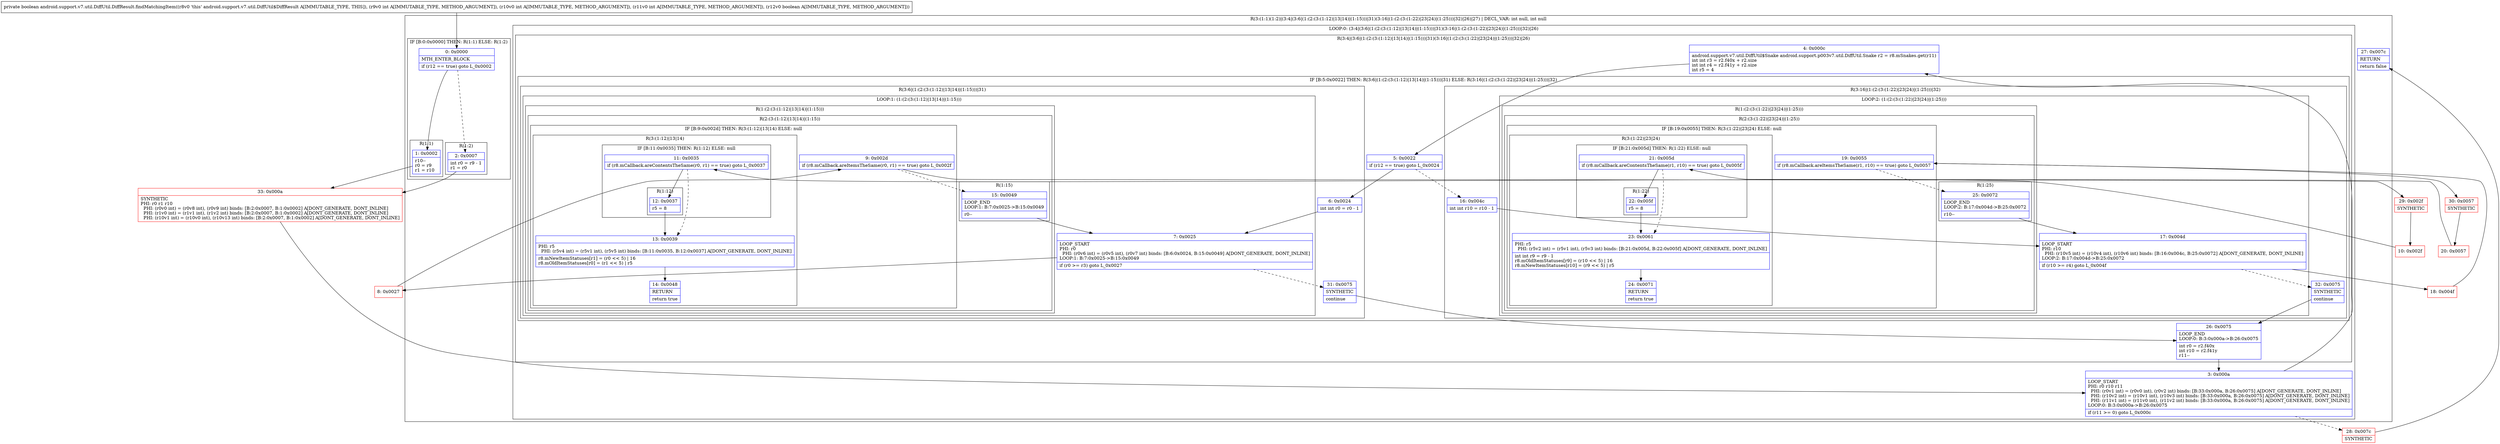 digraph "CFG forandroid.support.v7.util.DiffUtil.DiffResult.findMatchingItem(IIIZ)Z" {
subgraph cluster_Region_1192527666 {
label = "R(3:(1:1)(1:2)|(3:4|(3:6|(1:(2:(3:(1:12)|13|14)|(1:15)))|31)(3:16|(1:(2:(3:(1:22)|23|24)|(1:25)))|32)|26)|27) | DECL_VAR: int null, int null\l";
node [shape=record,color=blue];
subgraph cluster_IfRegion_1172966587 {
label = "IF [B:0:0x0000] THEN: R(1:1) ELSE: R(1:2)";
node [shape=record,color=blue];
Node_0 [shape=record,label="{0\:\ 0x0000|MTH_ENTER_BLOCK\l|if (r12 == true) goto L_0x0002\l}"];
subgraph cluster_Region_488541431 {
label = "R(1:1)";
node [shape=record,color=blue];
Node_1 [shape=record,label="{1\:\ 0x0002|r10\-\-\lr0 = r9\lr1 = r10\l}"];
}
subgraph cluster_Region_1458471780 {
label = "R(1:2)";
node [shape=record,color=blue];
Node_2 [shape=record,label="{2\:\ 0x0007|int r0 = r9 \- 1\lr1 = r0\l}"];
}
}
subgraph cluster_LoopRegion_1847266780 {
label = "LOOP:0: (3:4|(3:6|(1:(2:(3:(1:12)|13|14)|(1:15)))|31)(3:16|(1:(2:(3:(1:22)|23|24)|(1:25)))|32)|26)";
node [shape=record,color=blue];
Node_3 [shape=record,label="{3\:\ 0x000a|LOOP_START\lPHI: r0 r10 r11 \l  PHI: (r0v1 int) = (r0v0 int), (r0v2 int) binds: [B:33:0x000a, B:26:0x0075] A[DONT_GENERATE, DONT_INLINE]\l  PHI: (r10v2 int) = (r10v1 int), (r10v3 int) binds: [B:33:0x000a, B:26:0x0075] A[DONT_GENERATE, DONT_INLINE]\l  PHI: (r11v1 int) = (r11v0 int), (r11v2 int) binds: [B:33:0x000a, B:26:0x0075] A[DONT_GENERATE, DONT_INLINE]\lLOOP:0: B:3:0x000a\-\>B:26:0x0075\l|if (r11 \>= 0) goto L_0x000c\l}"];
subgraph cluster_Region_5628970 {
label = "R(3:4|(3:6|(1:(2:(3:(1:12)|13|14)|(1:15)))|31)(3:16|(1:(2:(3:(1:22)|23|24)|(1:25)))|32)|26)";
node [shape=record,color=blue];
Node_4 [shape=record,label="{4\:\ 0x000c|android.support.v7.util.DiffUtil$Snake android.support.p003v7.util.DiffUtil.Snake r2 = r8.mSnakes.get(r11)\lint int r3 = r2.f40x + r2.size\lint int r4 = r2.f41y + r2.size\lint r5 = 4\l}"];
subgraph cluster_IfRegion_391516660 {
label = "IF [B:5:0x0022] THEN: R(3:6|(1:(2:(3:(1:12)|13|14)|(1:15)))|31) ELSE: R(3:16|(1:(2:(3:(1:22)|23|24)|(1:25)))|32)";
node [shape=record,color=blue];
Node_5 [shape=record,label="{5\:\ 0x0022|if (r12 == true) goto L_0x0024\l}"];
subgraph cluster_Region_1027261670 {
label = "R(3:6|(1:(2:(3:(1:12)|13|14)|(1:15)))|31)";
node [shape=record,color=blue];
Node_6 [shape=record,label="{6\:\ 0x0024|int int r0 = r0 \- 1\l}"];
subgraph cluster_LoopRegion_1034321048 {
label = "LOOP:1: (1:(2:(3:(1:12)|13|14)|(1:15)))";
node [shape=record,color=blue];
Node_7 [shape=record,label="{7\:\ 0x0025|LOOP_START\lPHI: r0 \l  PHI: (r0v6 int) = (r0v5 int), (r0v7 int) binds: [B:6:0x0024, B:15:0x0049] A[DONT_GENERATE, DONT_INLINE]\lLOOP:1: B:7:0x0025\-\>B:15:0x0049\l|if (r0 \>= r3) goto L_0x0027\l}"];
subgraph cluster_Region_1956129083 {
label = "R(1:(2:(3:(1:12)|13|14)|(1:15)))";
node [shape=record,color=blue];
subgraph cluster_Region_1627548871 {
label = "R(2:(3:(1:12)|13|14)|(1:15))";
node [shape=record,color=blue];
subgraph cluster_IfRegion_1653701788 {
label = "IF [B:9:0x002d] THEN: R(3:(1:12)|13|14) ELSE: null";
node [shape=record,color=blue];
Node_9 [shape=record,label="{9\:\ 0x002d|if (r8.mCallback.areItemsTheSame(r0, r1) == true) goto L_0x002f\l}"];
subgraph cluster_Region_1107212775 {
label = "R(3:(1:12)|13|14)";
node [shape=record,color=blue];
subgraph cluster_IfRegion_651837457 {
label = "IF [B:11:0x0035] THEN: R(1:12) ELSE: null";
node [shape=record,color=blue];
Node_11 [shape=record,label="{11\:\ 0x0035|if (r8.mCallback.areContentsTheSame(r0, r1) == true) goto L_0x0037\l}"];
subgraph cluster_Region_1497017748 {
label = "R(1:12)";
node [shape=record,color=blue];
Node_12 [shape=record,label="{12\:\ 0x0037|r5 = 8\l}"];
}
}
Node_13 [shape=record,label="{13\:\ 0x0039|PHI: r5 \l  PHI: (r5v4 int) = (r5v1 int), (r5v5 int) binds: [B:11:0x0035, B:12:0x0037] A[DONT_GENERATE, DONT_INLINE]\l|r8.mNewItemStatuses[r1] = (r0 \<\< 5) \| 16\lr8.mOldItemStatuses[r0] = (r1 \<\< 5) \| r5\l}"];
Node_14 [shape=record,label="{14\:\ 0x0048|RETURN\l|return true\l}"];
}
}
subgraph cluster_Region_1066463747 {
label = "R(1:15)";
node [shape=record,color=blue];
Node_15 [shape=record,label="{15\:\ 0x0049|LOOP_END\lLOOP:1: B:7:0x0025\-\>B:15:0x0049\l|r0\-\-\l}"];
}
}
}
}
Node_31 [shape=record,label="{31\:\ 0x0075|SYNTHETIC\l|continue\l}"];
}
subgraph cluster_Region_1014762957 {
label = "R(3:16|(1:(2:(3:(1:22)|23|24)|(1:25)))|32)";
node [shape=record,color=blue];
Node_16 [shape=record,label="{16\:\ 0x004c|int int r10 = r10 \- 1\l}"];
subgraph cluster_LoopRegion_535899627 {
label = "LOOP:2: (1:(2:(3:(1:22)|23|24)|(1:25)))";
node [shape=record,color=blue];
Node_17 [shape=record,label="{17\:\ 0x004d|LOOP_START\lPHI: r10 \l  PHI: (r10v5 int) = (r10v4 int), (r10v6 int) binds: [B:16:0x004c, B:25:0x0072] A[DONT_GENERATE, DONT_INLINE]\lLOOP:2: B:17:0x004d\-\>B:25:0x0072\l|if (r10 \>= r4) goto L_0x004f\l}"];
subgraph cluster_Region_1463937238 {
label = "R(1:(2:(3:(1:22)|23|24)|(1:25)))";
node [shape=record,color=blue];
subgraph cluster_Region_1883216507 {
label = "R(2:(3:(1:22)|23|24)|(1:25))";
node [shape=record,color=blue];
subgraph cluster_IfRegion_1441863096 {
label = "IF [B:19:0x0055] THEN: R(3:(1:22)|23|24) ELSE: null";
node [shape=record,color=blue];
Node_19 [shape=record,label="{19\:\ 0x0055|if (r8.mCallback.areItemsTheSame(r1, r10) == true) goto L_0x0057\l}"];
subgraph cluster_Region_1467373719 {
label = "R(3:(1:22)|23|24)";
node [shape=record,color=blue];
subgraph cluster_IfRegion_1635041120 {
label = "IF [B:21:0x005d] THEN: R(1:22) ELSE: null";
node [shape=record,color=blue];
Node_21 [shape=record,label="{21\:\ 0x005d|if (r8.mCallback.areContentsTheSame(r1, r10) == true) goto L_0x005f\l}"];
subgraph cluster_Region_1994486742 {
label = "R(1:22)";
node [shape=record,color=blue];
Node_22 [shape=record,label="{22\:\ 0x005f|r5 = 8\l}"];
}
}
Node_23 [shape=record,label="{23\:\ 0x0061|PHI: r5 \l  PHI: (r5v2 int) = (r5v1 int), (r5v3 int) binds: [B:21:0x005d, B:22:0x005f] A[DONT_GENERATE, DONT_INLINE]\l|int int r9 = r9 \- 1\lr8.mOldItemStatuses[r9] = (r10 \<\< 5) \| 16\lr8.mNewItemStatuses[r10] = (r9 \<\< 5) \| r5\l}"];
Node_24 [shape=record,label="{24\:\ 0x0071|RETURN\l|return true\l}"];
}
}
subgraph cluster_Region_816202203 {
label = "R(1:25)";
node [shape=record,color=blue];
Node_25 [shape=record,label="{25\:\ 0x0072|LOOP_END\lLOOP:2: B:17:0x004d\-\>B:25:0x0072\l|r10\-\-\l}"];
}
}
}
}
Node_32 [shape=record,label="{32\:\ 0x0075|SYNTHETIC\l|continue\l}"];
}
}
Node_26 [shape=record,label="{26\:\ 0x0075|LOOP_END\lLOOP:0: B:3:0x000a\-\>B:26:0x0075\l|int r0 = r2.f40x\lint r10 = r2.f41y\lr11\-\-\l}"];
}
}
Node_27 [shape=record,label="{27\:\ 0x007c|RETURN\l|return false\l}"];
}
Node_8 [shape=record,color=red,label="{8\:\ 0x0027}"];
Node_10 [shape=record,color=red,label="{10\:\ 0x002f}"];
Node_18 [shape=record,color=red,label="{18\:\ 0x004f}"];
Node_20 [shape=record,color=red,label="{20\:\ 0x0057}"];
Node_28 [shape=record,color=red,label="{28\:\ 0x007c|SYNTHETIC\l}"];
Node_29 [shape=record,color=red,label="{29\:\ 0x002f|SYNTHETIC\l}"];
Node_30 [shape=record,color=red,label="{30\:\ 0x0057|SYNTHETIC\l}"];
Node_33 [shape=record,color=red,label="{33\:\ 0x000a|SYNTHETIC\lPHI: r0 r1 r10 \l  PHI: (r0v0 int) = (r0v8 int), (r0v9 int) binds: [B:2:0x0007, B:1:0x0002] A[DONT_GENERATE, DONT_INLINE]\l  PHI: (r1v0 int) = (r1v1 int), (r1v2 int) binds: [B:2:0x0007, B:1:0x0002] A[DONT_GENERATE, DONT_INLINE]\l  PHI: (r10v1 int) = (r10v0 int), (r10v13 int) binds: [B:2:0x0007, B:1:0x0002] A[DONT_GENERATE, DONT_INLINE]\l}"];
MethodNode[shape=record,label="{private boolean android.support.v7.util.DiffUtil.DiffResult.findMatchingItem((r8v0 'this' android.support.v7.util.DiffUtil$DiffResult A[IMMUTABLE_TYPE, THIS]), (r9v0 int A[IMMUTABLE_TYPE, METHOD_ARGUMENT]), (r10v0 int A[IMMUTABLE_TYPE, METHOD_ARGUMENT]), (r11v0 int A[IMMUTABLE_TYPE, METHOD_ARGUMENT]), (r12v0 boolean A[IMMUTABLE_TYPE, METHOD_ARGUMENT])) }"];
MethodNode -> Node_0;
Node_0 -> Node_1;
Node_0 -> Node_2[style=dashed];
Node_1 -> Node_33;
Node_2 -> Node_33;
Node_3 -> Node_4;
Node_3 -> Node_28[style=dashed];
Node_4 -> Node_5;
Node_5 -> Node_6;
Node_5 -> Node_16[style=dashed];
Node_6 -> Node_7;
Node_7 -> Node_8;
Node_7 -> Node_31[style=dashed];
Node_9 -> Node_15[style=dashed];
Node_9 -> Node_29;
Node_11 -> Node_12;
Node_11 -> Node_13[style=dashed];
Node_12 -> Node_13;
Node_13 -> Node_14;
Node_15 -> Node_7;
Node_31 -> Node_26;
Node_16 -> Node_17;
Node_17 -> Node_18;
Node_17 -> Node_32[style=dashed];
Node_19 -> Node_25[style=dashed];
Node_19 -> Node_30;
Node_21 -> Node_22;
Node_21 -> Node_23[style=dashed];
Node_22 -> Node_23;
Node_23 -> Node_24;
Node_25 -> Node_17;
Node_32 -> Node_26;
Node_26 -> Node_3;
Node_8 -> Node_9;
Node_10 -> Node_11;
Node_18 -> Node_19;
Node_20 -> Node_21;
Node_28 -> Node_27;
Node_29 -> Node_10;
Node_30 -> Node_20;
Node_33 -> Node_3;
}

